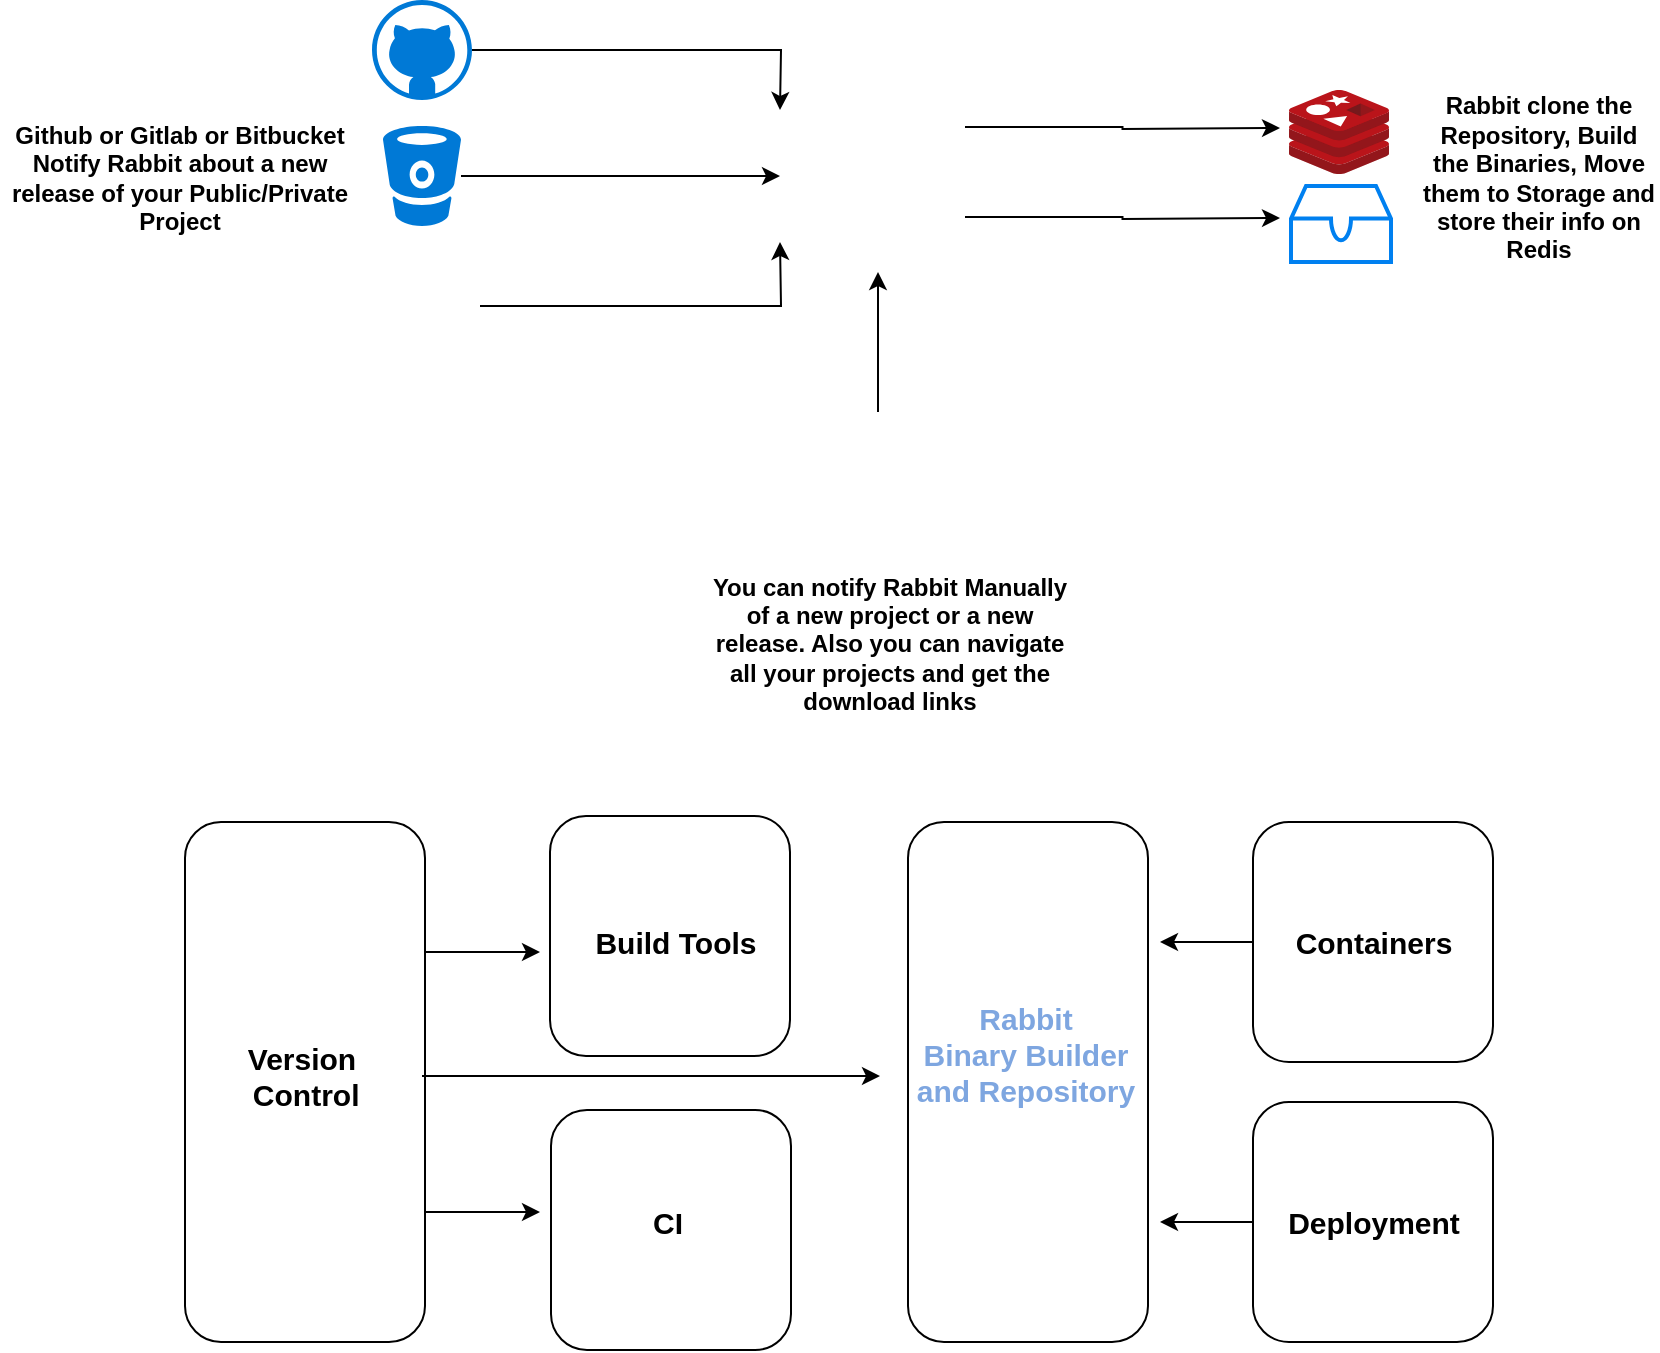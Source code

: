 <mxfile version="10.8.0" type="device"><diagram id="sfzPcU1GMOG6bR-Z-reI" name="Page-1"><mxGraphModel dx="1279" dy="854" grid="1" gridSize="10" guides="1" tooltips="1" connect="1" arrows="1" fold="1" page="1" pageScale="1" pageWidth="850" pageHeight="1100" math="0" shadow="0"><root><mxCell id="0"/><mxCell id="1" parent="0"/><mxCell id="hlDTvJZNQVMxoBbcW7MN-2" style="edgeStyle=orthogonalEdgeStyle;rounded=0;orthogonalLoop=1;jettySize=auto;html=1;" edge="1" parent="1" source="kC7tN09GGzTTmo0dA-eA-2"><mxGeometry relative="1" as="geometry"><mxPoint x="430" y="447" as="targetPoint"/></mxGeometry></mxCell><mxCell id="kC7tN09GGzTTmo0dA-eA-2" value="" style="shadow=0;dashed=0;html=1;strokeColor=none;fillColor=#0079D6;labelPosition=center;verticalLabelPosition=bottom;verticalAlign=top;align=center;shape=mxgraph.azure.bitbucket_code_source;" parent="1" vertex="1"><mxGeometry x="231.5" y="422" width="39" height="50" as="geometry"/></mxCell><mxCell id="3VvuhsWJTDfW0mrpSKWX-19" style="edgeStyle=orthogonalEdgeStyle;rounded=0;orthogonalLoop=1;jettySize=auto;html=1;exitX=1;exitY=0.5;exitDx=0;exitDy=0;exitPerimeter=0;" parent="1" source="kC7tN09GGzTTmo0dA-eA-3" edge="1"><mxGeometry relative="1" as="geometry"><mxPoint x="430" y="414" as="targetPoint"/></mxGeometry></mxCell><mxCell id="kC7tN09GGzTTmo0dA-eA-3" value="" style="shadow=0;dashed=0;html=1;strokeColor=none;fillColor=#0079D6;labelPosition=center;verticalLabelPosition=bottom;verticalAlign=top;align=center;shape=mxgraph.azure.github_code;pointerEvents=1;" parent="1" vertex="1"><mxGeometry x="226" y="359" width="50" height="50" as="geometry"/></mxCell><mxCell id="3VvuhsWJTDfW0mrpSKWX-15" style="edgeStyle=orthogonalEdgeStyle;rounded=0;orthogonalLoop=1;jettySize=auto;html=1;exitX=1;exitY=0.25;exitDx=0;exitDy=0;" parent="1" source="kC7tN09GGzTTmo0dA-eA-8" edge="1"><mxGeometry relative="1" as="geometry"><mxPoint x="680" y="423" as="targetPoint"/></mxGeometry></mxCell><mxCell id="3VvuhsWJTDfW0mrpSKWX-16" style="edgeStyle=orthogonalEdgeStyle;rounded=0;orthogonalLoop=1;jettySize=auto;html=1;exitX=1;exitY=0.75;exitDx=0;exitDy=0;" parent="1" source="kC7tN09GGzTTmo0dA-eA-8" edge="1"><mxGeometry relative="1" as="geometry"><mxPoint x="680" y="468" as="targetPoint"/></mxGeometry></mxCell><mxCell id="kC7tN09GGzTTmo0dA-eA-8" value="" style="shape=image;html=1;verticalAlign=top;verticalLabelPosition=bottom;labelBackgroundColor=#ffffff;imageAspect=0;aspect=fixed;image=https://cdn2.iconfinder.com/data/icons/easter-2034/48/5-Rabbit-128.png" parent="1" vertex="1"><mxGeometry x="432.5" y="400" width="90" height="90" as="geometry"/></mxCell><mxCell id="3VvuhsWJTDfW0mrpSKWX-18" style="edgeStyle=orthogonalEdgeStyle;rounded=0;orthogonalLoop=1;jettySize=auto;html=1;exitX=0.5;exitY=0;exitDx=0;exitDy=0;" parent="1" edge="1"><mxGeometry relative="1" as="geometry"><mxPoint x="479" y="495" as="targetPoint"/><mxPoint x="479" y="565" as="sourcePoint"/></mxGeometry></mxCell><mxCell id="kC7tN09GGzTTmo0dA-eA-14" value="" style="shape=image;html=1;verticalAlign=top;verticalLabelPosition=bottom;labelBackgroundColor=#ffffff;imageAspect=0;aspect=fixed;image=https://cdn3.iconfinder.com/data/icons/streamline-icon-set-free-pack/48/Streamline-17-128.png" parent="1" vertex="1"><mxGeometry x="438" y="558" width="88" height="88" as="geometry"/></mxCell><mxCell id="kC7tN09GGzTTmo0dA-eA-24" value="Github or Gitlab or Bitbucket Notify Rabbit about a new release of your Public/Private&lt;br&gt;Project&lt;br&gt;" style="text;html=1;strokeColor=none;fillColor=none;align=center;verticalAlign=middle;whiteSpace=wrap;rounded=0;fontStyle=1" parent="1" vertex="1"><mxGeometry x="40" y="402" width="180" height="92" as="geometry"/></mxCell><mxCell id="kC7tN09GGzTTmo0dA-eA-25" value="Rabbit clone the Repository, Build the Binaries, Move them to Storage and store their info on Redis" style="text;html=1;strokeColor=none;fillColor=none;align=center;verticalAlign=middle;whiteSpace=wrap;rounded=0;fontStyle=1" parent="1" vertex="1"><mxGeometry x="750" y="388" width="119" height="120" as="geometry"/></mxCell><mxCell id="3VvuhsWJTDfW0mrpSKWX-6" value="" style="aspect=fixed;html=1;perimeter=none;align=center;shadow=0;dashed=0;image;fontSize=12;image=img/lib/mscae/Cache_Redis_Product.svg;" parent="1" vertex="1"><mxGeometry x="684.5" y="404" width="50" height="42" as="geometry"/></mxCell><mxCell id="3VvuhsWJTDfW0mrpSKWX-7" value="" style="html=1;verticalLabelPosition=bottom;align=center;labelBackgroundColor=#ffffff;verticalAlign=top;strokeWidth=2;strokeColor=#0080F0;fillColor=#ffffff;shadow=0;dashed=0;shape=mxgraph.ios7.icons.storage;" parent="1" vertex="1"><mxGeometry x="685.5" y="452" width="50" height="38" as="geometry"/></mxCell><mxCell id="3VvuhsWJTDfW0mrpSKWX-23" value="You can notify Rabbit Manually of a new project or a new release. Also you can navigate all your projects and get the download links" style="text;html=1;strokeColor=none;fillColor=none;align=center;verticalAlign=middle;whiteSpace=wrap;rounded=0;fontStyle=1" parent="1" vertex="1"><mxGeometry x="395" y="635" width="180" height="92" as="geometry"/></mxCell><mxCell id="QM97j2RZdybYZjKJDobn-13" style="edgeStyle=orthogonalEdgeStyle;rounded=0;orthogonalLoop=1;jettySize=auto;html=1;exitX=1;exitY=0.25;exitDx=0;exitDy=0;" parent="1" source="QM97j2RZdybYZjKJDobn-1" edge="1"><mxGeometry relative="1" as="geometry"><mxPoint x="310" y="835" as="targetPoint"/></mxGeometry></mxCell><mxCell id="QM97j2RZdybYZjKJDobn-14" style="edgeStyle=orthogonalEdgeStyle;rounded=0;orthogonalLoop=1;jettySize=auto;html=1;exitX=1;exitY=0.75;exitDx=0;exitDy=0;" parent="1" source="QM97j2RZdybYZjKJDobn-1" edge="1"><mxGeometry relative="1" as="geometry"><mxPoint x="310" y="965" as="targetPoint"/></mxGeometry></mxCell><mxCell id="QM97j2RZdybYZjKJDobn-1" value="" style="rounded=1;whiteSpace=wrap;html=1;" parent="1" vertex="1"><mxGeometry x="132.5" y="770" width="120" height="260" as="geometry"/></mxCell><mxCell id="QM97j2RZdybYZjKJDobn-2" value="" style="rounded=1;whiteSpace=wrap;html=1;" parent="1" vertex="1"><mxGeometry x="315" y="767" width="120" height="120" as="geometry"/></mxCell><mxCell id="QM97j2RZdybYZjKJDobn-3" value="" style="rounded=1;whiteSpace=wrap;html=1;" parent="1" vertex="1"><mxGeometry x="315.5" y="914" width="120" height="120" as="geometry"/></mxCell><mxCell id="QM97j2RZdybYZjKJDobn-4" value="" style="rounded=1;whiteSpace=wrap;html=1;" parent="1" vertex="1"><mxGeometry x="494" y="770" width="120" height="260" as="geometry"/></mxCell><mxCell id="QM97j2RZdybYZjKJDobn-5" value="" style="rounded=1;whiteSpace=wrap;html=1;" parent="1" vertex="1"><mxGeometry x="666.5" y="770" width="120" height="120" as="geometry"/></mxCell><mxCell id="QM97j2RZdybYZjKJDobn-6" value="" style="rounded=1;whiteSpace=wrap;html=1;" parent="1" vertex="1"><mxGeometry x="666.5" y="910" width="120" height="120" as="geometry"/></mxCell><mxCell id="QM97j2RZdybYZjKJDobn-16" value="" style="edgeStyle=orthogonalEdgeStyle;rounded=0;orthogonalLoop=1;jettySize=auto;html=1;" parent="1" source="QM97j2RZdybYZjKJDobn-7" edge="1"><mxGeometry relative="1" as="geometry"><mxPoint x="480" y="897" as="targetPoint"/></mxGeometry></mxCell><mxCell id="QM97j2RZdybYZjKJDobn-7" value="&lt;font style=&quot;font-size: 15px&quot;&gt;Version&lt;br&gt;&amp;nbsp;Control&lt;/font&gt;" style="text;html=1;strokeColor=none;fillColor=none;align=center;verticalAlign=middle;whiteSpace=wrap;rounded=0;fontStyle=1" parent="1" vertex="1"><mxGeometry x="131" y="851" width="120" height="92" as="geometry"/></mxCell><mxCell id="QM97j2RZdybYZjKJDobn-8" value="&lt;font style=&quot;font-size: 15px&quot;&gt;Build Tools&lt;/font&gt;&lt;br&gt;" style="text;html=1;strokeColor=none;fillColor=none;align=center;verticalAlign=middle;whiteSpace=wrap;rounded=0;fontStyle=1" parent="1" vertex="1"><mxGeometry x="318" y="784" width="120" height="92" as="geometry"/></mxCell><mxCell id="QM97j2RZdybYZjKJDobn-9" value="&lt;font style=&quot;font-size: 15px&quot;&gt;CI&lt;/font&gt;&lt;br&gt;" style="text;html=1;strokeColor=none;fillColor=none;align=center;verticalAlign=middle;whiteSpace=wrap;rounded=0;fontStyle=1" parent="1" vertex="1"><mxGeometry x="313.5" y="924" width="120" height="92" as="geometry"/></mxCell><mxCell id="QM97j2RZdybYZjKJDobn-10" value="&lt;font style=&quot;font-size: 15px&quot; color=&quot;#7ea6e0&quot;&gt;Rabbit Binary&amp;nbsp;Builder and Repository&lt;/font&gt;&lt;br&gt;" style="text;html=1;strokeColor=none;fillColor=none;align=center;verticalAlign=middle;whiteSpace=wrap;rounded=0;fontStyle=1" parent="1" vertex="1"><mxGeometry x="492.5" y="840" width="120" height="92" as="geometry"/></mxCell><mxCell id="QM97j2RZdybYZjKJDobn-17" style="edgeStyle=orthogonalEdgeStyle;rounded=0;orthogonalLoop=1;jettySize=auto;html=1;" parent="1" source="QM97j2RZdybYZjKJDobn-11" edge="1"><mxGeometry relative="1" as="geometry"><mxPoint x="620" y="830" as="targetPoint"/></mxGeometry></mxCell><mxCell id="QM97j2RZdybYZjKJDobn-11" value="&lt;font style=&quot;font-size: 15px&quot;&gt;Containers&lt;/font&gt;&lt;br&gt;" style="text;html=1;strokeColor=none;fillColor=none;align=center;verticalAlign=middle;whiteSpace=wrap;rounded=0;fontStyle=1" parent="1" vertex="1"><mxGeometry x="666.5" y="784" width="120" height="92" as="geometry"/></mxCell><mxCell id="QM97j2RZdybYZjKJDobn-18" style="edgeStyle=orthogonalEdgeStyle;rounded=0;orthogonalLoop=1;jettySize=auto;html=1;" parent="1" source="QM97j2RZdybYZjKJDobn-12" edge="1"><mxGeometry relative="1" as="geometry"><mxPoint x="620" y="970" as="targetPoint"/></mxGeometry></mxCell><mxCell id="QM97j2RZdybYZjKJDobn-12" value="&lt;font style=&quot;font-size: 15px&quot;&gt;Deployment&lt;/font&gt;&lt;br&gt;" style="text;html=1;strokeColor=none;fillColor=none;align=center;verticalAlign=middle;whiteSpace=wrap;rounded=0;fontStyle=1" parent="1" vertex="1"><mxGeometry x="666.5" y="924" width="120" height="92" as="geometry"/></mxCell><mxCell id="hlDTvJZNQVMxoBbcW7MN-3" style="edgeStyle=orthogonalEdgeStyle;rounded=0;orthogonalLoop=1;jettySize=auto;html=1;" edge="1" parent="1" source="hlDTvJZNQVMxoBbcW7MN-1"><mxGeometry relative="1" as="geometry"><mxPoint x="430" y="480" as="targetPoint"/></mxGeometry></mxCell><mxCell id="hlDTvJZNQVMxoBbcW7MN-1" value="" style="shape=image;html=1;verticalAlign=top;verticalLabelPosition=bottom;labelBackgroundColor=#ffffff;imageAspect=0;aspect=fixed;image=https://cdn4.iconfinder.com/data/icons/logos-and-brands/512/144_Gitlab_logo_logos-128.png" vertex="1" parent="1"><mxGeometry x="226" y="485" width="54" height="54" as="geometry"/></mxCell></root></mxGraphModel></diagram></mxfile>